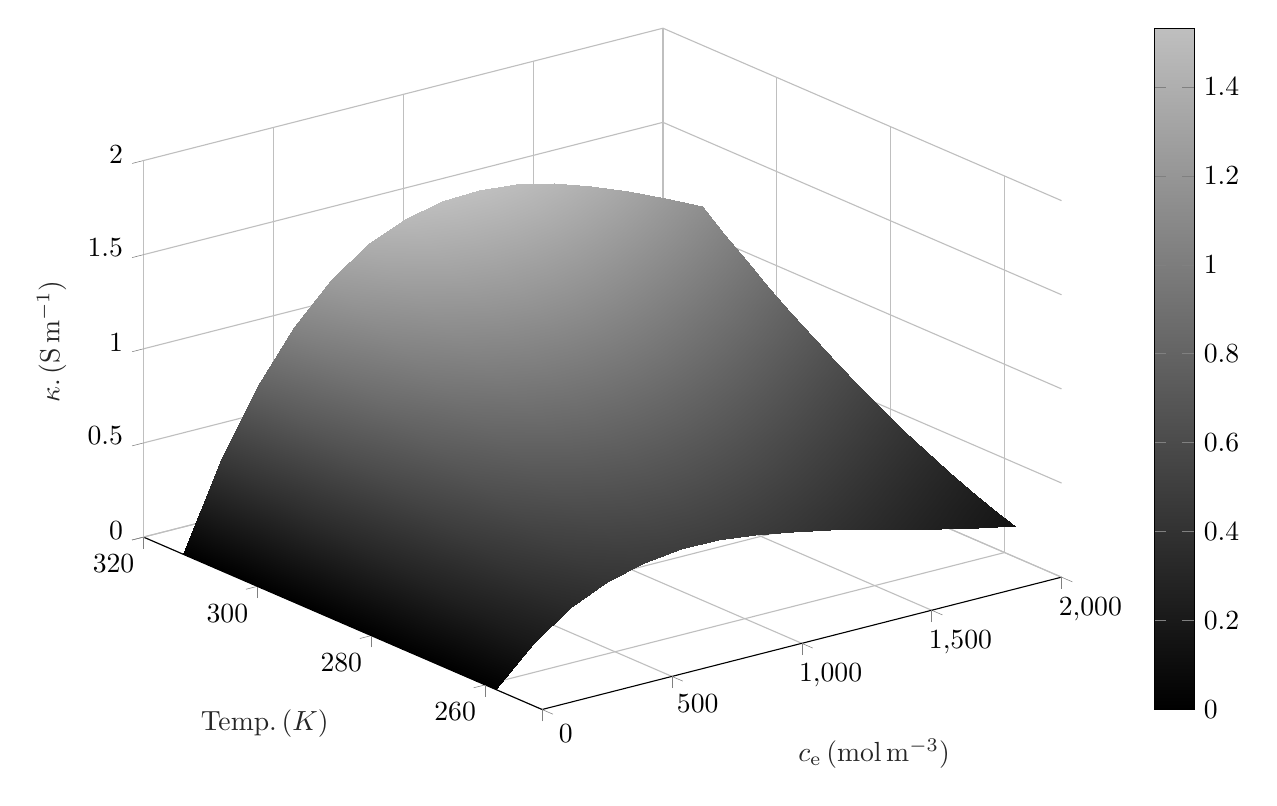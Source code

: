 % This file was created by matlab2tikz.
%
\begin{tikzpicture}

\begin{axis}[%
width=116.591mm,
height=86.527mm,
at={(0mm,0mm)},
scale only axis,
point meta min=0,
point meta max=1.532,
xmin=0,
xmax=2000,
tick align=outside,
xlabel style={font=\color{white!15!black}},
xlabel={$c_\mathrm{e}\, (\mathrm{mol}\, \mathrm{m}^{-3})$},
ymin=250,
ymax=320,
ylabel style={font=\color{white!15!black}},
ylabel={$\mathrm{Temp.}\, (K)$},
zmin=0,
zmax=2,
zlabel style={font=\color{white!15!black}},
zlabel={$\kappa.\, (\mathrm{S}\, \mathrm{m}^{-1})$},
view={-37.5}{30},
axis background/.style={fill=white},
axis x line*=bottom,
axis y line*=left,
axis z line*=left,
xmajorgrids,
ymajorgrids,
zmajorgrids,
colormap={mymap}{[1pt] rgb(0pt)=(0,0,0); rgb(224pt)=(0.749,0.749,0.749)},
colorbar
]

\addplot3[%
surf,
shader=interp, colormap={mymap}{[1pt] rgb(0pt)=(0,0,0); rgb(224pt)=(0.749,0.749,0.749)}, mesh/rows=15]
table[row sep=crcr, point meta=\thisrow{c}] {%
%
x	y	z	c\\
0	258.15	0	0\\
0	262.079	0	0\\
0	266.007	0	0\\
0	269.936	0	0\\
0	273.864	0	0\\
0	277.793	0	0\\
0	281.721	0	0\\
0	285.65	0	0\\
0	289.579	0	0\\
0	293.507	0	0\\
0	297.436	0	0\\
0	301.364	0	0\\
0	305.293	0	0\\
0	309.221	0	0\\
0	313.15	0	0\\
142.857	258.15	0.193	0.193\\
142.857	262.079	0.209	0.209\\
142.857	266.007	0.225	0.225\\
142.857	269.936	0.241	0.241\\
142.857	273.864	0.258	0.258\\
142.857	277.793	0.275	0.275\\
142.857	281.721	0.293	0.293\\
142.857	285.65	0.31	0.31\\
142.857	289.579	0.328	0.328\\
142.857	293.507	0.346	0.346\\
142.857	297.436	0.364	0.364\\
142.857	301.364	0.383	0.383\\
142.857	305.293	0.401	0.401\\
142.857	309.221	0.42	0.42\\
142.857	313.15	0.439	0.439\\
285.714	258.15	0.33	0.33\\
285.714	262.079	0.358	0.358\\
285.714	266.007	0.388	0.388\\
285.714	269.936	0.418	0.418\\
285.714	273.864	0.449	0.449\\
285.714	277.793	0.481	0.481\\
285.714	281.721	0.513	0.513\\
285.714	285.65	0.546	0.546\\
285.714	289.579	0.579	0.579\\
285.714	293.507	0.613	0.613\\
285.714	297.436	0.647	0.647\\
285.714	301.364	0.681	0.681\\
285.714	305.293	0.716	0.716\\
285.714	309.221	0.751	0.751\\
285.714	313.15	0.787	0.787\\
428.571	258.15	0.42	0.42\\
428.571	262.079	0.459	0.459\\
428.571	266.007	0.499	0.499\\
428.571	269.936	0.541	0.541\\
428.571	273.864	0.583	0.583\\
428.571	277.793	0.627	0.627\\
428.571	281.721	0.671	0.671\\
428.571	285.65	0.717	0.717\\
428.571	289.579	0.763	0.763\\
428.571	293.507	0.81	0.81\\
428.571	297.436	0.858	0.858\\
428.571	301.364	0.906	0.906\\
428.571	305.293	0.955	0.955\\
428.571	309.221	1.005	1.005\\
428.571	313.15	1.055	1.055\\
571.429	258.15	0.472	0.472\\
571.429	262.079	0.519	0.519\\
571.429	266.007	0.568	0.568\\
571.429	269.936	0.618	0.618\\
571.429	273.864	0.67	0.67\\
571.429	277.793	0.723	0.723\\
571.429	281.721	0.778	0.778\\
571.429	285.65	0.834	0.834\\
571.429	289.579	0.891	0.891\\
571.429	293.507	0.949	0.949\\
571.429	297.436	1.008	1.008\\
571.429	301.364	1.068	1.068\\
571.429	305.293	1.129	1.129\\
571.429	309.221	1.191	1.191\\
571.429	313.15	1.254	1.254\\
714.286	258.15	0.493	0.493\\
714.286	262.079	0.546	0.546\\
714.286	266.007	0.601	0.601\\
714.286	269.936	0.658	0.658\\
714.286	273.864	0.717	0.717\\
714.286	277.793	0.778	0.778\\
714.286	281.721	0.841	0.841\\
714.286	285.65	0.905	0.905\\
714.286	289.579	0.971	0.971\\
714.286	293.507	1.038	1.038\\
714.286	297.436	1.106	1.106\\
714.286	301.364	1.176	1.176\\
714.286	305.293	1.247	1.247\\
714.286	309.221	1.319	1.319\\
714.286	313.15	1.393	1.393\\
857.143	258.15	0.491	0.491\\
857.143	262.079	0.548	0.548\\
857.143	266.007	0.607	0.607\\
857.143	269.936	0.669	0.669\\
857.143	273.864	0.733	0.733\\
857.143	277.793	0.8	0.8\\
857.143	281.721	0.868	0.868\\
857.143	285.65	0.938	0.938\\
857.143	289.579	1.011	1.011\\
857.143	293.507	1.085	1.085\\
857.143	297.436	1.161	1.161\\
857.143	301.364	1.238	1.238\\
857.143	305.293	1.317	1.317\\
857.143	309.221	1.398	1.398\\
857.143	313.15	1.48	1.48\\
1000	258.15	0.47	0.47\\
1000	262.079	0.53	0.53\\
1000	266.007	0.592	0.592\\
1000	269.936	0.656	0.656\\
1000	273.864	0.724	0.724\\
1000	277.793	0.794	0.794\\
1000	281.721	0.866	0.866\\
1000	285.65	0.941	0.941\\
1000	289.579	1.018	1.018\\
1000	293.507	1.098	1.098\\
1000	297.436	1.179	1.179\\
1000	301.364	1.263	1.263\\
1000	305.293	1.348	1.348\\
1000	309.221	1.435	1.435\\
1000	313.15	1.524	1.524\\
1142.86	258.15	0.437	0.437\\
1142.86	262.079	0.497	0.497\\
1142.86	266.007	0.56	0.56\\
1142.86	269.936	0.626	0.626\\
1142.86	273.864	0.695	0.695\\
1142.86	277.793	0.767	0.767\\
1142.86	281.721	0.842	0.842\\
1142.86	285.65	0.92	0.92\\
1142.86	289.579	1.0	1.0\\
1142.86	293.507	1.083	1.083\\
1142.86	297.436	1.169	1.169\\
1142.86	301.364	1.256	1.256\\
1142.86	305.293	1.346	1.346\\
1142.86	309.221	1.438	1.438\\
1142.86	313.15	1.532	1.532\\
1285.71	258.15	0.395	0.395\\
1285.71	262.079	0.454	0.454\\
1285.71	266.007	0.517	0.517\\
1285.71	269.936	0.583	0.583\\
1285.71	273.864	0.652	0.652\\
1285.71	277.793	0.725	0.725\\
1285.71	281.721	0.801	0.801\\
1285.71	285.65	0.88	0.88\\
1285.71	289.579	0.962	0.962\\
1285.71	293.507	1.047	1.047\\
1285.71	297.436	1.135	1.135\\
1285.71	301.364	1.225	1.225\\
1285.71	305.293	1.318	1.318\\
1285.71	309.221	1.413	1.413\\
1285.71	313.15	1.511	1.511\\
1428.57	258.15	0.348	0.348\\
1428.57	262.079	0.406	0.406\\
1428.57	266.007	0.467	0.467\\
1428.57	269.936	0.531	0.531\\
1428.57	273.864	0.6	0.6\\
1428.57	277.793	0.672	0.672\\
1428.57	281.721	0.747	0.747\\
1428.57	285.65	0.826	0.826\\
1428.57	289.579	0.909	0.909\\
1428.57	293.507	0.994	0.994\\
1428.57	297.436	1.083	1.083\\
1428.57	301.364	1.174	1.174\\
1428.57	305.293	1.269	1.269\\
1428.57	309.221	1.366	1.366\\
1428.57	313.15	1.466	1.466\\
1571.43	258.15	0.3	0.3\\
1571.43	262.079	0.354	0.354\\
1571.43	266.007	0.412	0.412\\
1571.43	269.936	0.475	0.475\\
1571.43	273.864	0.541	0.541\\
1571.43	277.793	0.612	0.612\\
1571.43	281.721	0.686	0.686\\
1571.43	285.65	0.763	0.763\\
1571.43	289.579	0.845	0.845\\
1571.43	293.507	0.929	0.929\\
1571.43	297.436	1.018	1.018\\
1571.43	301.364	1.109	1.109\\
1571.43	305.293	1.204	1.204\\
1571.43	309.221	1.302	1.302\\
1571.43	313.15	1.403	1.403\\
1714.29	258.15	0.251	0.251\\
1714.29	262.079	0.302	0.302\\
1714.29	266.007	0.357	0.357\\
1714.29	269.936	0.416	0.416\\
1714.29	273.864	0.48	0.48\\
1714.29	277.793	0.547	0.547\\
1714.29	281.721	0.619	0.619\\
1714.29	285.65	0.694	0.694\\
1714.29	289.579	0.773	0.773\\
1714.29	293.507	0.857	0.857\\
1714.29	297.436	0.943	0.943\\
1714.29	301.364	1.034	1.034\\
1714.29	305.293	1.128	1.128\\
1714.29	309.221	1.225	1.225\\
1714.29	313.15	1.326	1.326\\
1857.14	258.15	0.206	0.206\\
1857.14	262.079	0.252	0.252\\
1857.14	266.007	0.303	0.303\\
1857.14	269.936	0.358	0.358\\
1857.14	273.864	0.418	0.418\\
1857.14	277.793	0.482	0.482\\
1857.14	281.721	0.55	0.55\\
1857.14	285.65	0.622	0.622\\
1857.14	289.579	0.699	0.699\\
1857.14	293.507	0.779	0.779\\
1857.14	297.436	0.863	0.863\\
1857.14	301.364	0.952	0.952\\
1857.14	305.293	1.044	1.044\\
1857.14	309.221	1.139	1.139\\
1857.14	313.15	1.239	1.239\\
2000	258.15	0.163	0.163\\
2000	262.079	0.205	0.205\\
2000	266.007	0.252	0.252\\
2000	269.936	0.303	0.303\\
2000	273.864	0.358	0.358\\
2000	277.793	0.418	0.418\\
2000	281.721	0.482	0.482\\
2000	285.65	0.55	0.55\\
2000	289.579	0.623	0.623\\
2000	293.507	0.7	0.7\\
2000	297.436	0.781	0.781\\
2000	301.364	0.866	0.866\\
2000	305.293	0.955	0.955\\
2000	309.221	1.049	1.049\\
2000	313.15	1.146	1.146\\
};
\end{axis}
\end{tikzpicture}%